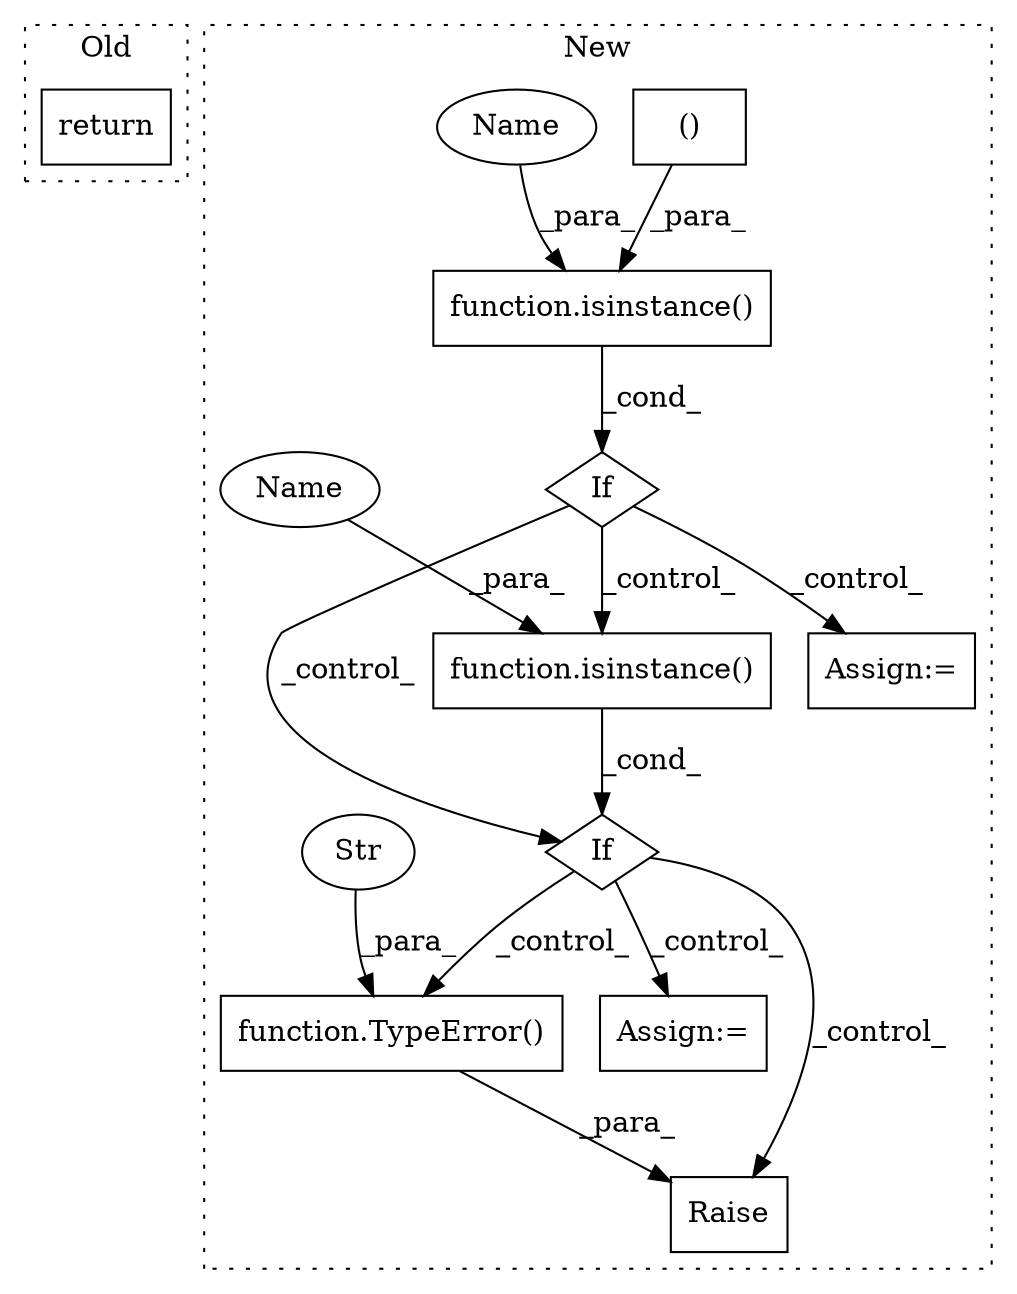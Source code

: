 digraph G {
subgraph cluster0 {
1 [label="return" a="93" s="3065" l="7" shape="box"];
label = "Old";
style="dotted";
}
subgraph cluster1 {
2 [label="function.TypeError()" a="75" s="31543,31662" l="10,1" shape="box"];
3 [label="Raise" a="91" s="31537" l="6" shape="box"];
4 [label="If" a="96" s="31210" l="3" shape="diamond"];
5 [label="Assign:=" a="68" s="31428" l="3" shape="box"];
6 [label="Assign:=" a="68" s="31673" l="3" shape="box"];
7 [label="If" a="96" s="31495" l="3" shape="diamond"];
8 [label="Str" a="66" s="31553" l="109" shape="ellipse"];
9 [label="function.isinstance()" a="75" s="31502,31522" l="11,1" shape="box"];
10 [label="function.isinstance()" a="75" s="31213,31239" l="11,1" shape="box"];
11 [label="()" a="54" s="31231" l="7" shape="box"];
12 [label="Name" a="87" s="31513" l="1" shape="ellipse"];
13 [label="Name" a="87" s="31224" l="1" shape="ellipse"];
label = "New";
style="dotted";
}
2 -> 3 [label="_para_"];
4 -> 7 [label="_control_"];
4 -> 9 [label="_control_"];
4 -> 5 [label="_control_"];
7 -> 6 [label="_control_"];
7 -> 3 [label="_control_"];
7 -> 2 [label="_control_"];
8 -> 2 [label="_para_"];
9 -> 7 [label="_cond_"];
10 -> 4 [label="_cond_"];
11 -> 10 [label="_para_"];
12 -> 9 [label="_para_"];
13 -> 10 [label="_para_"];
}